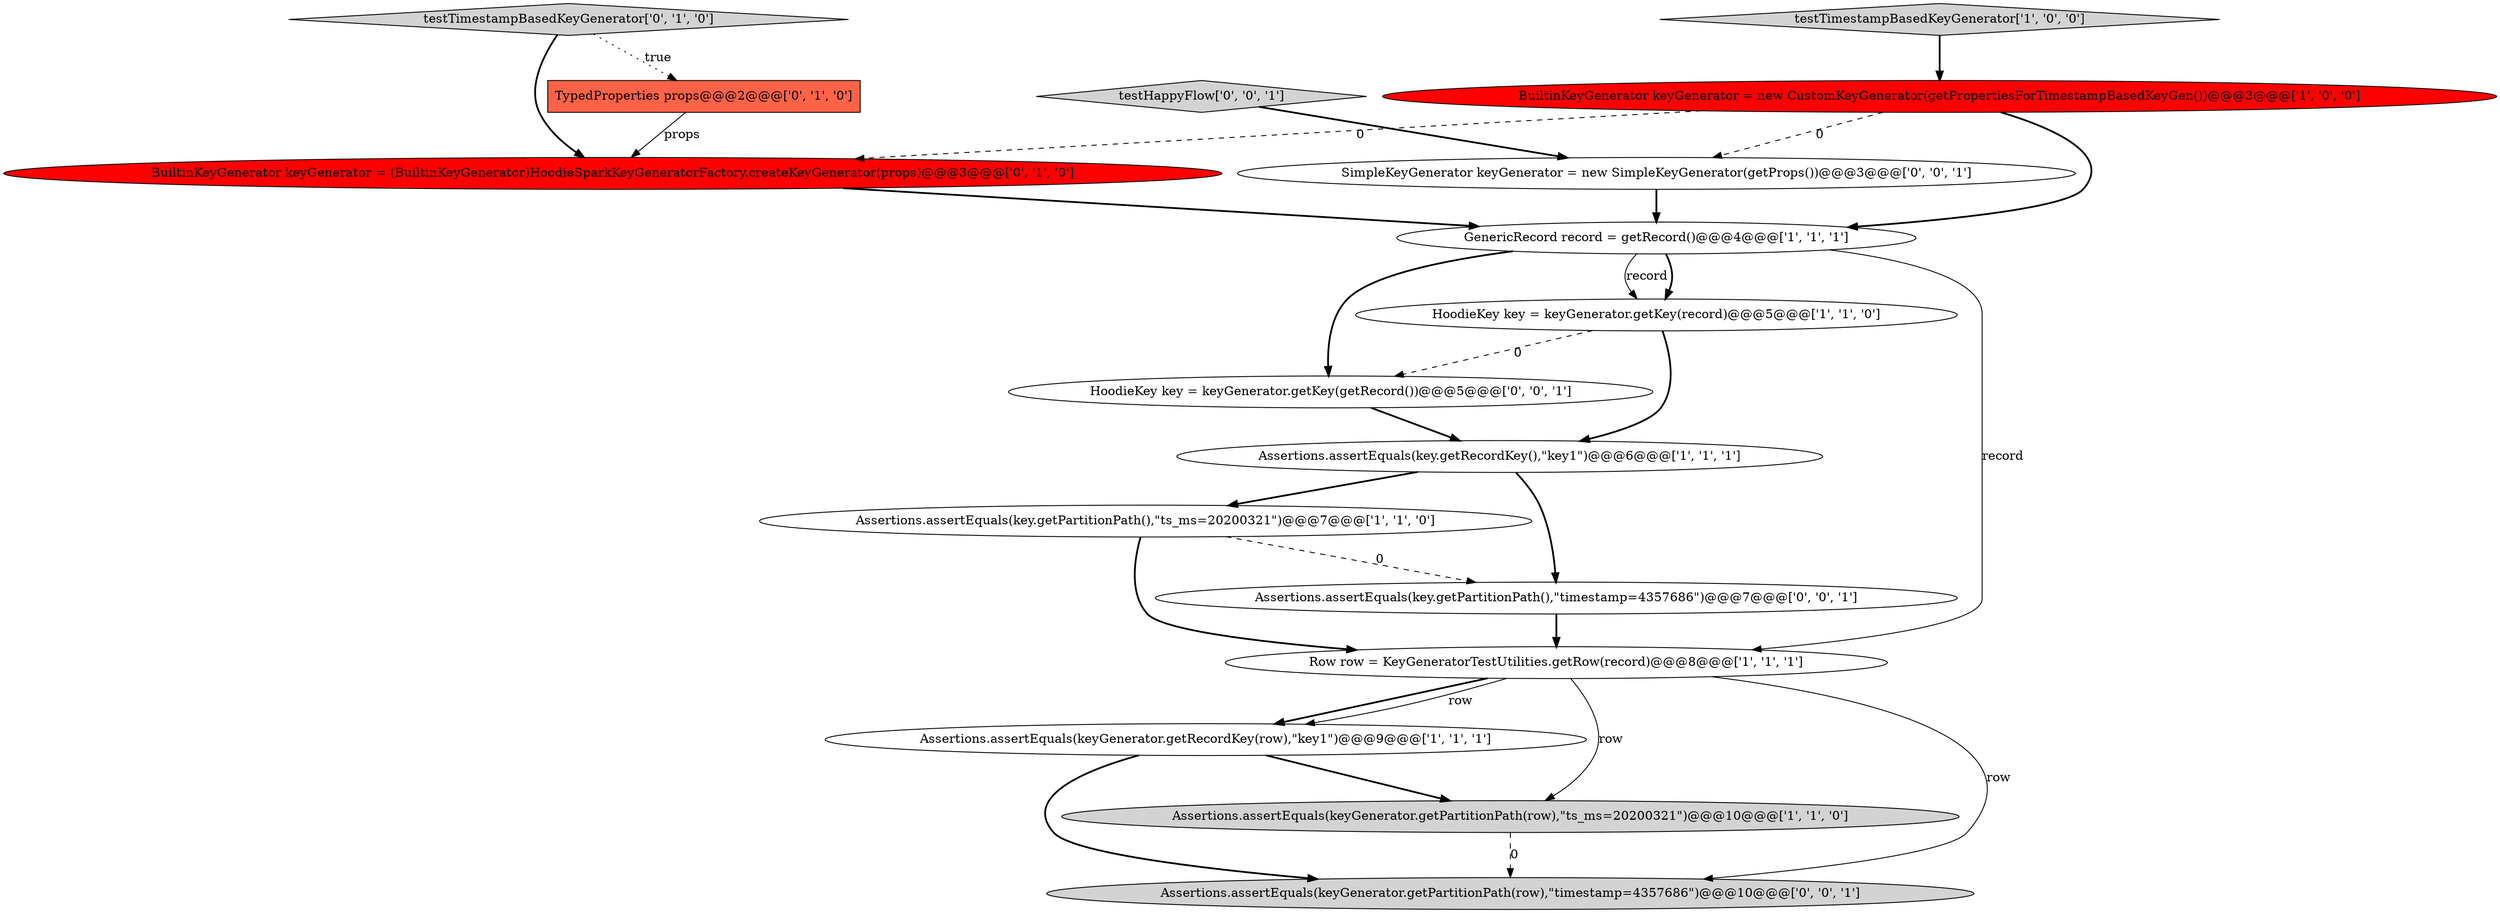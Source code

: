 digraph {
2 [style = filled, label = "Assertions.assertEquals(key.getPartitionPath(),\"ts_ms=20200321\")@@@7@@@['1', '1', '0']", fillcolor = white, shape = ellipse image = "AAA0AAABBB1BBB"];
5 [style = filled, label = "GenericRecord record = getRecord()@@@4@@@['1', '1', '1']", fillcolor = white, shape = ellipse image = "AAA0AAABBB1BBB"];
8 [style = filled, label = "Assertions.assertEquals(keyGenerator.getRecordKey(row),\"key1\")@@@9@@@['1', '1', '1']", fillcolor = white, shape = ellipse image = "AAA0AAABBB1BBB"];
16 [style = filled, label = "testHappyFlow['0', '0', '1']", fillcolor = lightgray, shape = diamond image = "AAA0AAABBB3BBB"];
11 [style = filled, label = "testTimestampBasedKeyGenerator['0', '1', '0']", fillcolor = lightgray, shape = diamond image = "AAA0AAABBB2BBB"];
14 [style = filled, label = "Assertions.assertEquals(key.getPartitionPath(),\"timestamp=4357686\")@@@7@@@['0', '0', '1']", fillcolor = white, shape = ellipse image = "AAA0AAABBB3BBB"];
4 [style = filled, label = "HoodieKey key = keyGenerator.getKey(record)@@@5@@@['1', '1', '0']", fillcolor = white, shape = ellipse image = "AAA0AAABBB1BBB"];
9 [style = filled, label = "BuiltinKeyGenerator keyGenerator = (BuiltinKeyGenerator)HoodieSparkKeyGeneratorFactory.createKeyGenerator(props)@@@3@@@['0', '1', '0']", fillcolor = red, shape = ellipse image = "AAA1AAABBB2BBB"];
6 [style = filled, label = "Assertions.assertEquals(keyGenerator.getPartitionPath(row),\"ts_ms=20200321\")@@@10@@@['1', '1', '0']", fillcolor = lightgray, shape = ellipse image = "AAA0AAABBB1BBB"];
10 [style = filled, label = "TypedProperties props@@@2@@@['0', '1', '0']", fillcolor = tomato, shape = box image = "AAA1AAABBB2BBB"];
1 [style = filled, label = "testTimestampBasedKeyGenerator['1', '0', '0']", fillcolor = lightgray, shape = diamond image = "AAA0AAABBB1BBB"];
7 [style = filled, label = "Assertions.assertEquals(key.getRecordKey(),\"key1\")@@@6@@@['1', '1', '1']", fillcolor = white, shape = ellipse image = "AAA0AAABBB1BBB"];
13 [style = filled, label = "HoodieKey key = keyGenerator.getKey(getRecord())@@@5@@@['0', '0', '1']", fillcolor = white, shape = ellipse image = "AAA0AAABBB3BBB"];
12 [style = filled, label = "Assertions.assertEquals(keyGenerator.getPartitionPath(row),\"timestamp=4357686\")@@@10@@@['0', '0', '1']", fillcolor = lightgray, shape = ellipse image = "AAA0AAABBB3BBB"];
0 [style = filled, label = "Row row = KeyGeneratorTestUtilities.getRow(record)@@@8@@@['1', '1', '1']", fillcolor = white, shape = ellipse image = "AAA0AAABBB1BBB"];
15 [style = filled, label = "SimpleKeyGenerator keyGenerator = new SimpleKeyGenerator(getProps())@@@3@@@['0', '0', '1']", fillcolor = white, shape = ellipse image = "AAA0AAABBB3BBB"];
3 [style = filled, label = "BuiltinKeyGenerator keyGenerator = new CustomKeyGenerator(getPropertiesForTimestampBasedKeyGen())@@@3@@@['1', '0', '0']", fillcolor = red, shape = ellipse image = "AAA1AAABBB1BBB"];
16->15 [style = bold, label=""];
11->10 [style = dotted, label="true"];
1->3 [style = bold, label=""];
5->0 [style = solid, label="record"];
8->6 [style = bold, label=""];
11->9 [style = bold, label=""];
4->7 [style = bold, label=""];
15->5 [style = bold, label=""];
7->14 [style = bold, label=""];
10->9 [style = solid, label="props"];
6->12 [style = dashed, label="0"];
3->5 [style = bold, label=""];
2->0 [style = bold, label=""];
0->12 [style = solid, label="row"];
2->14 [style = dashed, label="0"];
14->0 [style = bold, label=""];
3->9 [style = dashed, label="0"];
7->2 [style = bold, label=""];
13->7 [style = bold, label=""];
5->13 [style = bold, label=""];
5->4 [style = bold, label=""];
0->6 [style = solid, label="row"];
0->8 [style = bold, label=""];
5->4 [style = solid, label="record"];
9->5 [style = bold, label=""];
3->15 [style = dashed, label="0"];
4->13 [style = dashed, label="0"];
8->12 [style = bold, label=""];
0->8 [style = solid, label="row"];
}
